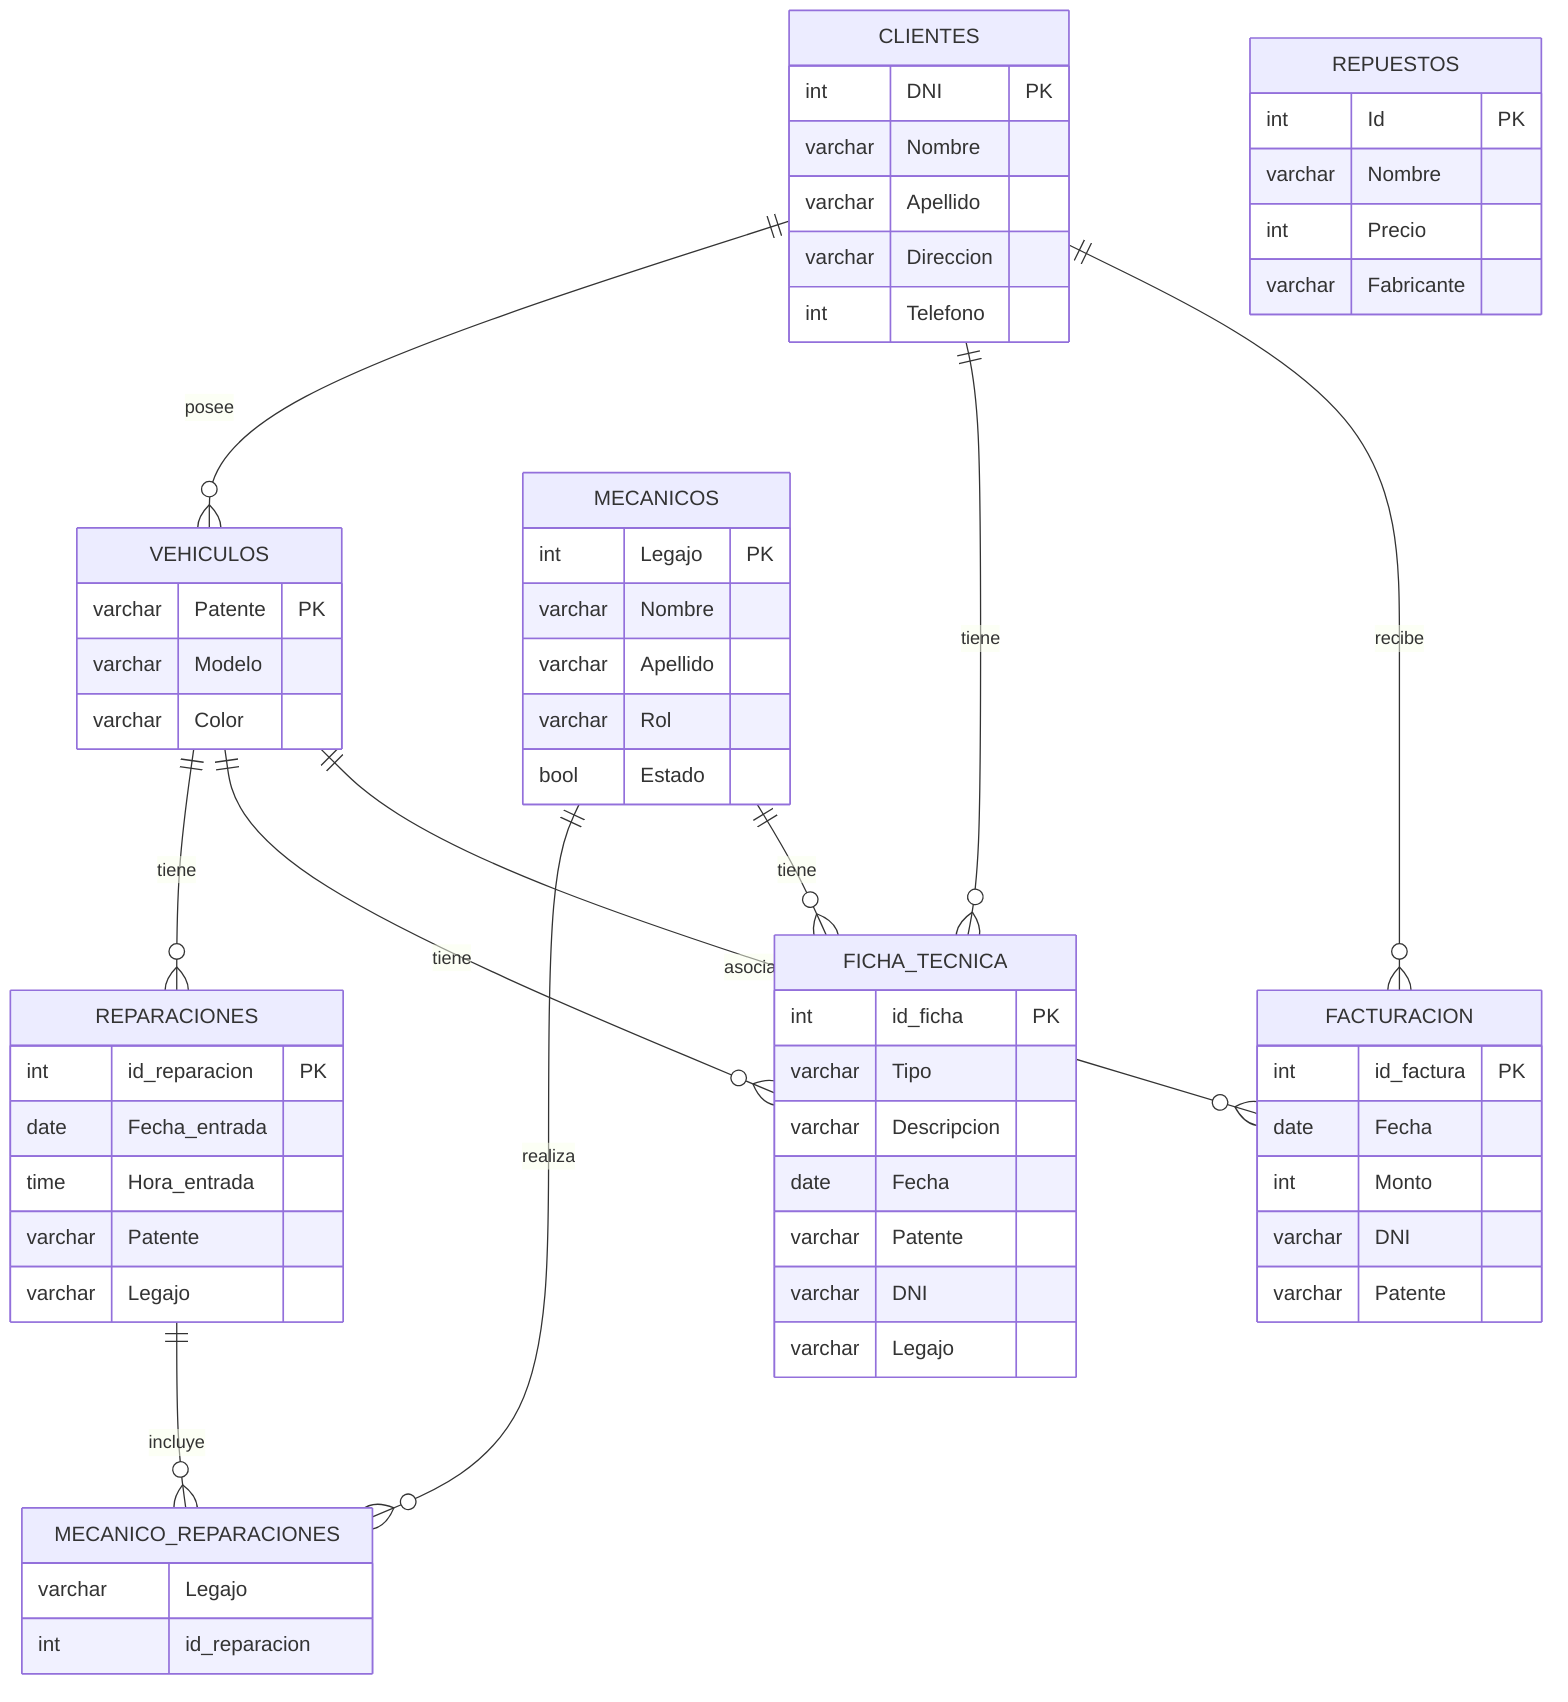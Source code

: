 erDiagram
    CLIENTES {
        int DNI PK
        varchar Nombre
        varchar Apellido
        varchar Direccion
        int Telefono
    }
    VEHICULOS {
        varchar Patente PK
        varchar Modelo
        varchar Color
    }
    MECANICOS {
        int Legajo PK
        varchar Nombre
        varchar Apellido
        varchar Rol
        bool Estado
    }
    REPUESTOS {
        int Id PK
        varchar Nombre
        int Precio
        varchar Fabricante
    }
    REPARACIONES {
        int id_reparacion PK
        date Fecha_entrada
        time Hora_entrada
        varchar Patente
        varchar Legajo
    }
    FICHA_TECNICA {
        int id_ficha PK
        varchar Tipo
        varchar Descripcion
        date Fecha
        varchar Patente
        varchar DNI
        varchar Legajo
    }
    FACTURACION {
        int id_factura PK
        date Fecha
        int Monto
        varchar DNI
        varchar Patente
    }
    MECANICO_REPARACIONES {
        varchar Legajo
        int id_reparacion
    }

    CLIENTES ||--o{ VEHICULOS : "posee"
    VEHICULOS ||--o{ REPARACIONES : "tiene"
    MECANICOS ||--o{ MECANICO_REPARACIONES : "realiza"
    REPARACIONES ||--o{ MECANICO_REPARACIONES : "incluye"
    VEHICULOS ||--o{ FICHA_TECNICA : "tiene"
    CLIENTES ||--o{ FICHA_TECNICA : "tiene"
    MECANICOS ||--o{ FICHA_TECNICA : "tiene"
    CLIENTES ||--o{ FACTURACION : "recibe"
    VEHICULOS ||--o{ FACTURACION : "asociado a"